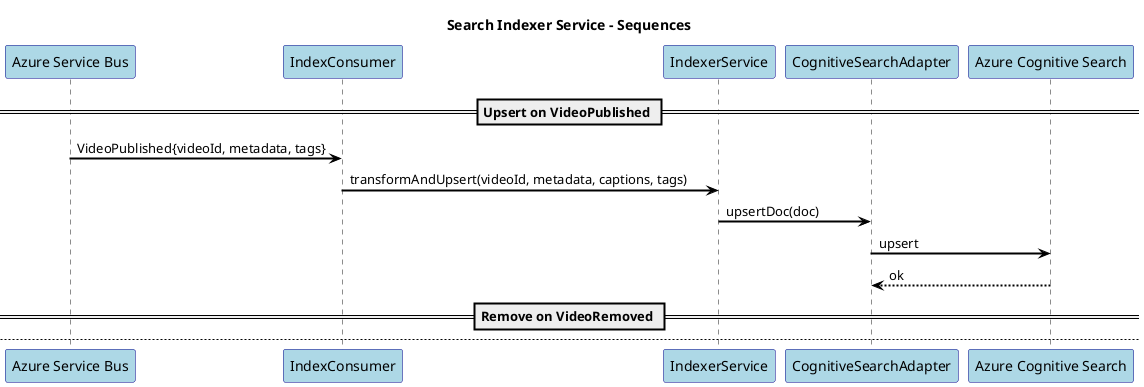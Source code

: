 @startuml
title Search Indexer Service - Sequences

skinparam shadowing false
skinparam fontName "Helvetica"
skinparam titleFontName "Helvetica"
skinparam legendFontName "Helvetica"
skinparam noteFontName "Helvetica"
skinparam backgroundColor white
skinparam participantBackgroundColor lightblue
skinparam participantBorderColor darkblue
skinparam actorBackgroundColor lightgreen
skinparam actorBorderColor darkgreen
skinparam arrowColor black
skinparam arrowThickness 2
skinparam sequenceArrowThickness 2
skinparam sequenceMessageAlignment left
skinparam sequenceReferenceBackgroundColor lightyellow
skinparam sequenceReferenceBorderColor black


participant "Azure Service Bus" as Bus
participant "IndexConsumer" as Consumer
participant "IndexerService" as S
participant "CognitiveSearchAdapter" as CS
participant "Azure Cognitive Search" as ACS

== Upsert on VideoPublished ==
Bus -> Consumer: VideoPublished{videoId, metadata, tags}
Consumer -> S: transformAndUpsert(videoId, metadata, captions, tags)
S -> CS: upsertDoc(doc)
CS -> ACS: upsert
ACS --> CS: ok

== Remove on VideoRemoved ==
newpage Remove on VideoRemoved
Bus -> Consumer: VideoRemoved{videoId}
Consumer -> S: remove(videoId)
S -> CS: deleteDoc(videoId)
CS -> ACS: delete
ACS --> CS: ok

== Update on CaptionAdded ==
newpage Update on CaptionAdded
Bus -> Consumer: CaptionAdded{videoId, lang, uri}
Consumer -> S: transformAndUpsert(videoId, metadata+, captions+, tags)
S -> CS: upsertDoc(doc)
ACS --> CS: ok

@enduml
